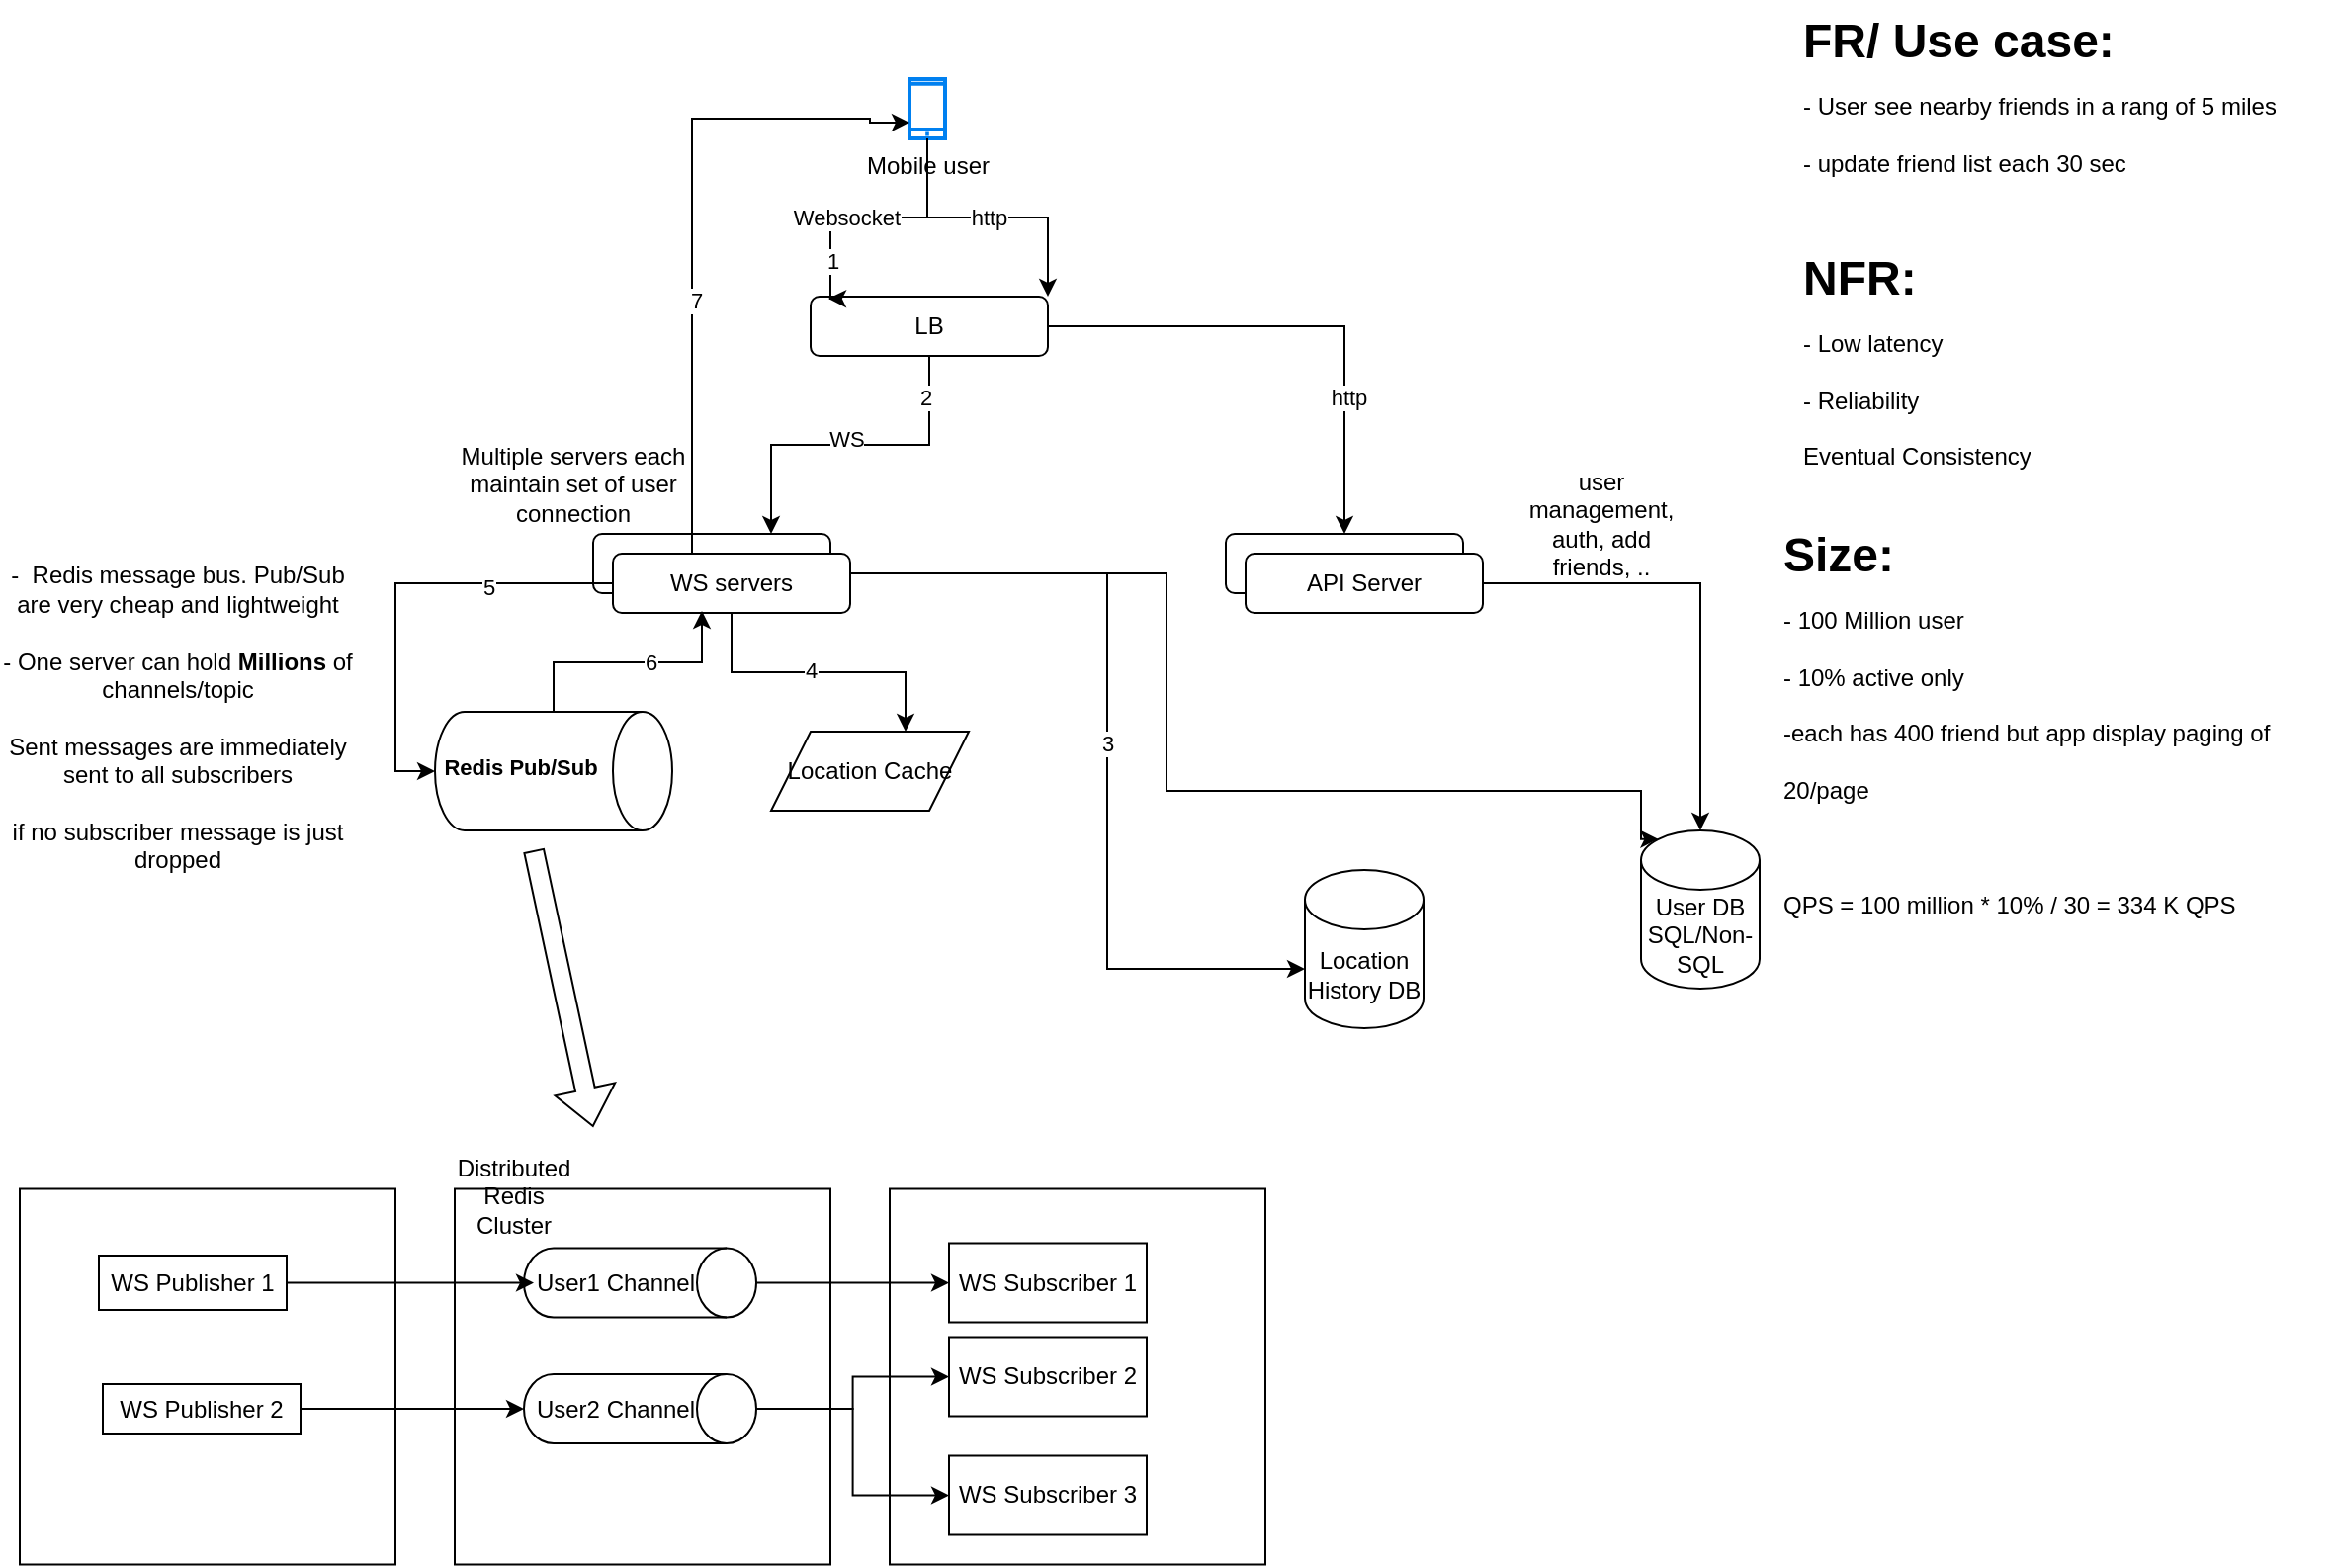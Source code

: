 <mxfile version="24.7.17">
  <diagram name="Page-1" id="cagw17x6ftYsTEXhxTAl">
    <mxGraphModel dx="2284" dy="716" grid="1" gridSize="10" guides="1" tooltips="1" connect="1" arrows="1" fold="1" page="1" pageScale="1" pageWidth="850" pageHeight="1100" math="0" shadow="0">
      <root>
        <mxCell id="0" />
        <mxCell id="1" parent="0" />
        <mxCell id="t4TClTuSQzGhTtpf5ES--4" style="edgeStyle=orthogonalEdgeStyle;rounded=0;orthogonalLoop=1;jettySize=auto;html=1;entryX=1;entryY=0;entryDx=0;entryDy=0;" parent="1" source="t4TClTuSQzGhTtpf5ES--1" target="t4TClTuSQzGhTtpf5ES--2" edge="1">
          <mxGeometry relative="1" as="geometry" />
        </mxCell>
        <mxCell id="t4TClTuSQzGhTtpf5ES--6" value="http" style="edgeLabel;html=1;align=center;verticalAlign=middle;resizable=0;points=[];" parent="t4TClTuSQzGhTtpf5ES--4" vertex="1" connectable="0">
          <mxGeometry x="0.007" relative="1" as="geometry">
            <mxPoint as="offset" />
          </mxGeometry>
        </mxCell>
        <mxCell id="t4TClTuSQzGhTtpf5ES--1" value="Mobile user" style="html=1;verticalLabelPosition=bottom;align=center;labelBackgroundColor=#ffffff;verticalAlign=top;strokeWidth=2;strokeColor=#0080F0;shadow=0;dashed=0;shape=mxgraph.ios7.icons.smartphone;" parent="1" vertex="1">
          <mxGeometry x="290" y="70" width="18" height="30" as="geometry" />
        </mxCell>
        <mxCell id="t4TClTuSQzGhTtpf5ES--16" style="edgeStyle=orthogonalEdgeStyle;rounded=0;orthogonalLoop=1;jettySize=auto;html=1;entryX=0.5;entryY=0;entryDx=0;entryDy=0;" parent="1" source="t4TClTuSQzGhTtpf5ES--2" target="t4TClTuSQzGhTtpf5ES--14" edge="1">
          <mxGeometry relative="1" as="geometry" />
        </mxCell>
        <mxCell id="t4TClTuSQzGhTtpf5ES--17" value="http" style="edgeLabel;html=1;align=center;verticalAlign=middle;resizable=0;points=[];" parent="t4TClTuSQzGhTtpf5ES--16" vertex="1" connectable="0">
          <mxGeometry x="0.459" y="2" relative="1" as="geometry">
            <mxPoint as="offset" />
          </mxGeometry>
        </mxCell>
        <mxCell id="t4TClTuSQzGhTtpf5ES--28" style="edgeStyle=orthogonalEdgeStyle;rounded=0;orthogonalLoop=1;jettySize=auto;html=1;entryX=0.75;entryY=0;entryDx=0;entryDy=0;" parent="1" source="t4TClTuSQzGhTtpf5ES--2" target="t4TClTuSQzGhTtpf5ES--9" edge="1">
          <mxGeometry relative="1" as="geometry" />
        </mxCell>
        <mxCell id="t4TClTuSQzGhTtpf5ES--29" value="WS" style="edgeLabel;html=1;align=center;verticalAlign=middle;resizable=0;points=[];" parent="t4TClTuSQzGhTtpf5ES--28" vertex="1" connectable="0">
          <mxGeometry x="0.024" y="-3" relative="1" as="geometry">
            <mxPoint as="offset" />
          </mxGeometry>
        </mxCell>
        <mxCell id="t4TClTuSQzGhTtpf5ES--33" value="2" style="edgeLabel;html=1;align=center;verticalAlign=middle;resizable=0;points=[];" parent="t4TClTuSQzGhTtpf5ES--28" vertex="1" connectable="0">
          <mxGeometry x="-0.753" y="-2" relative="1" as="geometry">
            <mxPoint as="offset" />
          </mxGeometry>
        </mxCell>
        <mxCell id="t4TClTuSQzGhTtpf5ES--2" value="LB" style="rounded=1;whiteSpace=wrap;html=1;" parent="1" vertex="1">
          <mxGeometry x="240" y="180" width="120" height="30" as="geometry" />
        </mxCell>
        <mxCell id="t4TClTuSQzGhTtpf5ES--5" style="edgeStyle=orthogonalEdgeStyle;rounded=0;orthogonalLoop=1;jettySize=auto;html=1;entryX=0.075;entryY=0.033;entryDx=0;entryDy=0;entryPerimeter=0;" parent="1" source="t4TClTuSQzGhTtpf5ES--1" target="t4TClTuSQzGhTtpf5ES--2" edge="1">
          <mxGeometry relative="1" as="geometry">
            <Array as="points">
              <mxPoint x="299" y="140" />
              <mxPoint x="250" y="140" />
            </Array>
          </mxGeometry>
        </mxCell>
        <mxCell id="t4TClTuSQzGhTtpf5ES--7" value="Websocket" style="edgeLabel;html=1;align=center;verticalAlign=middle;resizable=0;points=[];" parent="t4TClTuSQzGhTtpf5ES--5" vertex="1" connectable="0">
          <mxGeometry x="0.237" relative="1" as="geometry">
            <mxPoint as="offset" />
          </mxGeometry>
        </mxCell>
        <mxCell id="t4TClTuSQzGhTtpf5ES--32" value="1" style="edgeLabel;html=1;align=center;verticalAlign=middle;resizable=0;points=[];" parent="t4TClTuSQzGhTtpf5ES--5" vertex="1" connectable="0">
          <mxGeometry x="0.692" y="1" relative="1" as="geometry">
            <mxPoint as="offset" />
          </mxGeometry>
        </mxCell>
        <mxCell id="t4TClTuSQzGhTtpf5ES--22" style="edgeStyle=orthogonalEdgeStyle;rounded=0;orthogonalLoop=1;jettySize=auto;html=1;exitX=1;exitY=0.5;exitDx=0;exitDy=0;" parent="1" source="t4TClTuSQzGhTtpf5ES--13" target="t4TClTuSQzGhTtpf5ES--21" edge="1">
          <mxGeometry relative="1" as="geometry">
            <Array as="points">
              <mxPoint x="260" y="320" />
              <mxPoint x="390" y="320" />
              <mxPoint x="390" y="520" />
            </Array>
          </mxGeometry>
        </mxCell>
        <mxCell id="t4TClTuSQzGhTtpf5ES--35" value="3" style="edgeLabel;html=1;align=center;verticalAlign=middle;resizable=0;points=[];" parent="t4TClTuSQzGhTtpf5ES--22" vertex="1" connectable="0">
          <mxGeometry x="0.016" relative="1" as="geometry">
            <mxPoint as="offset" />
          </mxGeometry>
        </mxCell>
        <mxCell id="t4TClTuSQzGhTtpf5ES--9" value="" style="rounded=1;whiteSpace=wrap;html=1;" parent="1" vertex="1">
          <mxGeometry x="130" y="300" width="120" height="30" as="geometry" />
        </mxCell>
        <mxCell id="t4TClTuSQzGhTtpf5ES--10" value="&lt;h1 style=&quot;margin-top: 0px;&quot;&gt;FR/ Use case:&lt;br&gt;&lt;span style=&quot;background-color: initial; font-size: 12px; font-weight: normal;&quot;&gt;- User see nearby friends in a rang of 5 miles&lt;br&gt;&lt;/span&gt;&lt;font style=&quot;font-size: 12px; font-weight: normal;&quot;&gt;- update friend list each 30 sec&lt;/font&gt;&lt;/h1&gt;" style="text;html=1;whiteSpace=wrap;overflow=hidden;rounded=0;" parent="1" vertex="1">
          <mxGeometry x="740" y="30" width="270" height="110" as="geometry" />
        </mxCell>
        <mxCell id="t4TClTuSQzGhTtpf5ES--11" value="&lt;h1 style=&quot;margin-top: 0px;&quot;&gt;NFR:&lt;br&gt;&lt;span style=&quot;background-color: initial; font-size: 12px; font-weight: normal;&quot;&gt;- Low latency&lt;br&gt;&lt;/span&gt;&lt;font style=&quot;font-size: 12px; font-weight: normal;&quot;&gt;- Reliability&lt;br&gt;Eventual Consistency&lt;/font&gt;&lt;/h1&gt;" style="text;html=1;whiteSpace=wrap;overflow=hidden;rounded=0;" parent="1" vertex="1">
          <mxGeometry x="740" y="150" width="270" height="130" as="geometry" />
        </mxCell>
        <mxCell id="t4TClTuSQzGhTtpf5ES--12" value="&lt;h1 style=&quot;margin-top: 0px;&quot;&gt;Size:&lt;br&gt;&lt;span style=&quot;font-size: 12px; font-weight: 400;&quot;&gt;- 100 Million user&lt;br&gt;- 10% active only&lt;br&gt;-each has 400 friend but app display paging of 20/page&lt;br&gt;&lt;br&gt;QPS = 100 million * 10% / 30 = 334 K QPS&lt;/span&gt;&lt;/h1&gt;" style="text;html=1;whiteSpace=wrap;overflow=hidden;rounded=0;" parent="1" vertex="1">
          <mxGeometry x="730" y="290" width="270" height="240" as="geometry" />
        </mxCell>
        <mxCell id="t4TClTuSQzGhTtpf5ES--13" value="WS servers" style="rounded=1;whiteSpace=wrap;html=1;" parent="1" vertex="1">
          <mxGeometry x="140" y="310" width="120" height="30" as="geometry" />
        </mxCell>
        <mxCell id="t4TClTuSQzGhTtpf5ES--14" value="" style="rounded=1;whiteSpace=wrap;html=1;" parent="1" vertex="1">
          <mxGeometry x="450" y="300" width="120" height="30" as="geometry" />
        </mxCell>
        <mxCell id="t4TClTuSQzGhTtpf5ES--15" value="API Server" style="rounded=1;whiteSpace=wrap;html=1;" parent="1" vertex="1">
          <mxGeometry x="460" y="310" width="120" height="30" as="geometry" />
        </mxCell>
        <mxCell id="t4TClTuSQzGhTtpf5ES--18" value="User DB&lt;br&gt;SQL/Non-SQL" style="shape=cylinder3;whiteSpace=wrap;html=1;boundedLbl=1;backgroundOutline=1;size=15;" parent="1" vertex="1">
          <mxGeometry x="660" y="450" width="60" height="80" as="geometry" />
        </mxCell>
        <mxCell id="t4TClTuSQzGhTtpf5ES--19" style="edgeStyle=orthogonalEdgeStyle;rounded=0;orthogonalLoop=1;jettySize=auto;html=1;entryX=0.5;entryY=0;entryDx=0;entryDy=0;entryPerimeter=0;" parent="1" source="t4TClTuSQzGhTtpf5ES--15" target="t4TClTuSQzGhTtpf5ES--18" edge="1">
          <mxGeometry relative="1" as="geometry" />
        </mxCell>
        <mxCell id="t4TClTuSQzGhTtpf5ES--20" value="user management, auth, add friends, .." style="text;html=1;align=center;verticalAlign=middle;whiteSpace=wrap;rounded=0;" parent="1" vertex="1">
          <mxGeometry x="610" y="280" width="60" height="30" as="geometry" />
        </mxCell>
        <mxCell id="t4TClTuSQzGhTtpf5ES--21" value="Location History DB" style="shape=cylinder3;whiteSpace=wrap;html=1;boundedLbl=1;backgroundOutline=1;size=15;" parent="1" vertex="1">
          <mxGeometry x="490" y="470" width="60" height="80" as="geometry" />
        </mxCell>
        <mxCell id="t4TClTuSQzGhTtpf5ES--23" value="Location Cache" style="shape=parallelogram;perimeter=parallelogramPerimeter;whiteSpace=wrap;html=1;fixedSize=1;" parent="1" vertex="1">
          <mxGeometry x="220" y="400" width="100" height="40" as="geometry" />
        </mxCell>
        <mxCell id="t4TClTuSQzGhTtpf5ES--24" style="edgeStyle=orthogonalEdgeStyle;rounded=0;orthogonalLoop=1;jettySize=auto;html=1;entryX=0.68;entryY=0;entryDx=0;entryDy=0;entryPerimeter=0;" parent="1" source="t4TClTuSQzGhTtpf5ES--13" target="t4TClTuSQzGhTtpf5ES--23" edge="1">
          <mxGeometry relative="1" as="geometry" />
        </mxCell>
        <mxCell id="t4TClTuSQzGhTtpf5ES--36" value="4" style="edgeLabel;html=1;align=center;verticalAlign=middle;resizable=0;points=[];" parent="t4TClTuSQzGhTtpf5ES--24" vertex="1" connectable="0">
          <mxGeometry x="-0.054" y="1" relative="1" as="geometry">
            <mxPoint as="offset" />
          </mxGeometry>
        </mxCell>
        <mxCell id="t4TClTuSQzGhTtpf5ES--31" style="edgeStyle=orthogonalEdgeStyle;rounded=0;orthogonalLoop=1;jettySize=auto;html=1;entryX=0.375;entryY=0.967;entryDx=0;entryDy=0;entryPerimeter=0;" parent="1" source="t4TClTuSQzGhTtpf5ES--25" target="t4TClTuSQzGhTtpf5ES--13" edge="1">
          <mxGeometry relative="1" as="geometry">
            <mxPoint x="180" y="350" as="targetPoint" />
          </mxGeometry>
        </mxCell>
        <mxCell id="t4TClTuSQzGhTtpf5ES--37" value="6" style="edgeLabel;html=1;align=center;verticalAlign=middle;resizable=0;points=[];" parent="t4TClTuSQzGhTtpf5ES--31" vertex="1" connectable="0">
          <mxGeometry x="0.175" relative="1" as="geometry">
            <mxPoint as="offset" />
          </mxGeometry>
        </mxCell>
        <mxCell id="t4TClTuSQzGhTtpf5ES--25" value="" style="shape=cylinder3;whiteSpace=wrap;html=1;boundedLbl=1;backgroundOutline=1;size=15;rotation=90;" parent="1" vertex="1">
          <mxGeometry x="80" y="360" width="60" height="120" as="geometry" />
        </mxCell>
        <mxCell id="t4TClTuSQzGhTtpf5ES--26" value="&lt;b&gt;Redis Pub/Sub&lt;/b&gt;" style="edgeLabel;html=1;align=center;verticalAlign=middle;resizable=0;points=[];" parent="1" vertex="1" connectable="0">
          <mxGeometry x="100" y="420" as="geometry">
            <mxPoint x="-7" y="-2" as="offset" />
          </mxGeometry>
        </mxCell>
        <mxCell id="t4TClTuSQzGhTtpf5ES--27" value="Multiple servers each maintain set of user connection" style="text;html=1;align=center;verticalAlign=middle;whiteSpace=wrap;rounded=0;" parent="1" vertex="1">
          <mxGeometry x="60" y="260" width="120" height="30" as="geometry" />
        </mxCell>
        <mxCell id="t4TClTuSQzGhTtpf5ES--30" style="edgeStyle=orthogonalEdgeStyle;rounded=0;orthogonalLoop=1;jettySize=auto;html=1;entryX=0.5;entryY=1;entryDx=0;entryDy=0;entryPerimeter=0;" parent="1" source="t4TClTuSQzGhTtpf5ES--13" target="t4TClTuSQzGhTtpf5ES--25" edge="1">
          <mxGeometry relative="1" as="geometry">
            <Array as="points">
              <mxPoint x="30" y="325" />
              <mxPoint x="30" y="420" />
            </Array>
          </mxGeometry>
        </mxCell>
        <mxCell id="t4TClTuSQzGhTtpf5ES--38" value="5" style="edgeLabel;html=1;align=center;verticalAlign=middle;resizable=0;points=[];" parent="t4TClTuSQzGhTtpf5ES--30" vertex="1" connectable="0">
          <mxGeometry x="-0.44" y="2" relative="1" as="geometry">
            <mxPoint as="offset" />
          </mxGeometry>
        </mxCell>
        <mxCell id="t4TClTuSQzGhTtpf5ES--34" style="edgeStyle=orthogonalEdgeStyle;rounded=0;orthogonalLoop=1;jettySize=auto;html=1;entryX=0.145;entryY=0;entryDx=0;entryDy=4.35;entryPerimeter=0;" parent="1" source="t4TClTuSQzGhTtpf5ES--13" target="t4TClTuSQzGhTtpf5ES--18" edge="1">
          <mxGeometry relative="1" as="geometry">
            <Array as="points">
              <mxPoint x="420" y="320" />
              <mxPoint x="420" y="430" />
              <mxPoint x="660" y="430" />
              <mxPoint x="660" y="454" />
            </Array>
          </mxGeometry>
        </mxCell>
        <mxCell id="t4TClTuSQzGhTtpf5ES--39" style="edgeStyle=orthogonalEdgeStyle;rounded=0;orthogonalLoop=1;jettySize=auto;html=1;entryX=0;entryY=0.733;entryDx=0;entryDy=0;entryPerimeter=0;" parent="1" source="t4TClTuSQzGhTtpf5ES--13" target="t4TClTuSQzGhTtpf5ES--1" edge="1">
          <mxGeometry relative="1" as="geometry">
            <Array as="points">
              <mxPoint x="180" y="90" />
              <mxPoint x="270" y="90" />
              <mxPoint x="270" y="92" />
            </Array>
          </mxGeometry>
        </mxCell>
        <mxCell id="t4TClTuSQzGhTtpf5ES--40" value="7" style="edgeLabel;html=1;align=center;verticalAlign=middle;resizable=0;points=[];" parent="t4TClTuSQzGhTtpf5ES--39" vertex="1" connectable="0">
          <mxGeometry x="-0.229" y="-2" relative="1" as="geometry">
            <mxPoint as="offset" />
          </mxGeometry>
        </mxCell>
        <mxCell id="t4TClTuSQzGhTtpf5ES--41" value="-&amp;nbsp; Redis message bus. Pub/Sub are very cheap and lightweight&lt;br&gt;&lt;br&gt;- One server can hold &lt;b&gt;Millions &lt;/b&gt;of channels/topic&lt;br&gt;&lt;br&gt;Sent messages are immediately sent to all subscribers&lt;br&gt;&lt;br&gt;if no subscriber message is just dropped" style="text;html=1;align=center;verticalAlign=middle;whiteSpace=wrap;rounded=0;" parent="1" vertex="1">
          <mxGeometry x="-170" y="300" width="180" height="185" as="geometry" />
        </mxCell>
        <mxCell id="t4TClTuSQzGhTtpf5ES--42" value="" style="whiteSpace=wrap;html=1;aspect=fixed;" parent="1" vertex="1">
          <mxGeometry x="-160" y="631.25" width="190" height="190" as="geometry" />
        </mxCell>
        <mxCell id="t4TClTuSQzGhTtpf5ES--44" value="" style="whiteSpace=wrap;html=1;aspect=fixed;" parent="1" vertex="1">
          <mxGeometry x="60" y="631.25" width="190" height="190" as="geometry" />
        </mxCell>
        <mxCell id="t4TClTuSQzGhTtpf5ES--45" value="" style="whiteSpace=wrap;html=1;aspect=fixed;" parent="1" vertex="1">
          <mxGeometry x="280" y="631.25" width="190" height="190" as="geometry" />
        </mxCell>
        <mxCell id="t4TClTuSQzGhTtpf5ES--46" value="WS Subscriber 1" style="rounded=0;whiteSpace=wrap;html=1;" parent="1" vertex="1">
          <mxGeometry x="310" y="658.75" width="100" height="40" as="geometry" />
        </mxCell>
        <mxCell id="t4TClTuSQzGhTtpf5ES--47" value="WS Subscriber 2" style="rounded=0;whiteSpace=wrap;html=1;" parent="1" vertex="1">
          <mxGeometry x="310" y="706.25" width="100" height="40" as="geometry" />
        </mxCell>
        <mxCell id="t4TClTuSQzGhTtpf5ES--48" value="WS Subscriber 3" style="rounded=0;whiteSpace=wrap;html=1;" parent="1" vertex="1">
          <mxGeometry x="310" y="766.25" width="100" height="40" as="geometry" />
        </mxCell>
        <mxCell id="t4TClTuSQzGhTtpf5ES--58" style="edgeStyle=orthogonalEdgeStyle;rounded=0;orthogonalLoop=1;jettySize=auto;html=1;entryX=0;entryY=0.5;entryDx=0;entryDy=0;" parent="1" source="t4TClTuSQzGhTtpf5ES--49" target="t4TClTuSQzGhTtpf5ES--46" edge="1">
          <mxGeometry relative="1" as="geometry" />
        </mxCell>
        <mxCell id="t4TClTuSQzGhTtpf5ES--49" value="" style="shape=cylinder3;whiteSpace=wrap;html=1;boundedLbl=1;backgroundOutline=1;size=15;rotation=90;" parent="1" vertex="1">
          <mxGeometry x="136.25" y="620" width="35" height="117.5" as="geometry" />
        </mxCell>
        <mxCell id="t4TClTuSQzGhTtpf5ES--51" value="User1 Channel" style="text;html=1;align=center;verticalAlign=middle;whiteSpace=wrap;rounded=0;" parent="1" vertex="1">
          <mxGeometry x="100" y="663.75" width="83" height="30" as="geometry" />
        </mxCell>
        <mxCell id="t4TClTuSQzGhTtpf5ES--61" style="edgeStyle=orthogonalEdgeStyle;rounded=0;orthogonalLoop=1;jettySize=auto;html=1;exitX=0.5;exitY=0;exitDx=0;exitDy=0;exitPerimeter=0;entryX=0;entryY=0.5;entryDx=0;entryDy=0;" parent="1" source="t4TClTuSQzGhTtpf5ES--52" target="t4TClTuSQzGhTtpf5ES--47" edge="1">
          <mxGeometry relative="1" as="geometry" />
        </mxCell>
        <mxCell id="t4TClTuSQzGhTtpf5ES--62" style="edgeStyle=orthogonalEdgeStyle;rounded=0;orthogonalLoop=1;jettySize=auto;html=1;entryX=0;entryY=0.5;entryDx=0;entryDy=0;" parent="1" source="t4TClTuSQzGhTtpf5ES--52" target="t4TClTuSQzGhTtpf5ES--48" edge="1">
          <mxGeometry relative="1" as="geometry" />
        </mxCell>
        <mxCell id="t4TClTuSQzGhTtpf5ES--52" value="" style="shape=cylinder3;whiteSpace=wrap;html=1;boundedLbl=1;backgroundOutline=1;size=15;rotation=90;" parent="1" vertex="1">
          <mxGeometry x="136.25" y="683.75" width="35" height="117.5" as="geometry" />
        </mxCell>
        <mxCell id="t4TClTuSQzGhTtpf5ES--53" value="User2 Channel" style="text;html=1;align=center;verticalAlign=middle;whiteSpace=wrap;rounded=0;" parent="1" vertex="1">
          <mxGeometry x="100" y="727.5" width="83" height="30" as="geometry" />
        </mxCell>
        <mxCell id="t4TClTuSQzGhTtpf5ES--56" style="edgeStyle=orthogonalEdgeStyle;rounded=0;orthogonalLoop=1;jettySize=auto;html=1;entryX=0;entryY=0.5;entryDx=0;entryDy=0;" parent="1" source="t4TClTuSQzGhTtpf5ES--54" target="t4TClTuSQzGhTtpf5ES--51" edge="1">
          <mxGeometry relative="1" as="geometry" />
        </mxCell>
        <mxCell id="t4TClTuSQzGhTtpf5ES--54" value="WS Publisher 1" style="rounded=0;whiteSpace=wrap;html=1;" parent="1" vertex="1">
          <mxGeometry x="-120" y="665" width="95" height="27.5" as="geometry" />
        </mxCell>
        <mxCell id="t4TClTuSQzGhTtpf5ES--55" value="WS Publisher 2" style="rounded=0;whiteSpace=wrap;html=1;" parent="1" vertex="1">
          <mxGeometry x="-118" y="730" width="100" height="25" as="geometry" />
        </mxCell>
        <mxCell id="t4TClTuSQzGhTtpf5ES--57" style="edgeStyle=orthogonalEdgeStyle;rounded=0;orthogonalLoop=1;jettySize=auto;html=1;entryX=0.5;entryY=1;entryDx=0;entryDy=0;entryPerimeter=0;" parent="1" source="t4TClTuSQzGhTtpf5ES--55" target="t4TClTuSQzGhTtpf5ES--52" edge="1">
          <mxGeometry relative="1" as="geometry" />
        </mxCell>
        <mxCell id="t4TClTuSQzGhTtpf5ES--63" value="" style="shape=flexArrow;endArrow=classic;html=1;rounded=0;" parent="1" edge="1">
          <mxGeometry width="50" height="50" relative="1" as="geometry">
            <mxPoint x="100" y="460" as="sourcePoint" />
            <mxPoint x="130" y="600" as="targetPoint" />
          </mxGeometry>
        </mxCell>
        <mxCell id="t4TClTuSQzGhTtpf5ES--64" value="Distributed Redis Cluster" style="text;html=1;align=center;verticalAlign=middle;whiteSpace=wrap;rounded=0;" parent="1" vertex="1">
          <mxGeometry x="60" y="620" width="60" height="30" as="geometry" />
        </mxCell>
      </root>
    </mxGraphModel>
  </diagram>
</mxfile>
